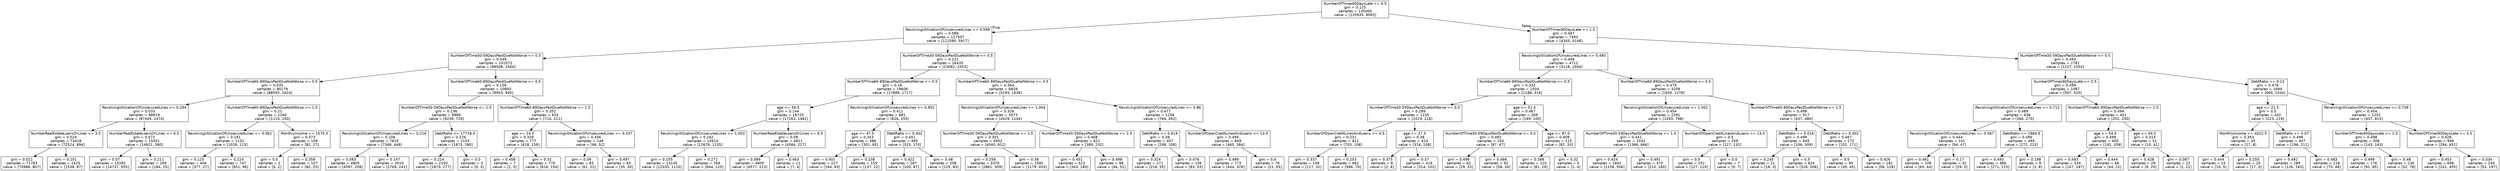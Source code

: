 digraph Tree {
node [shape=box, fontname="helvetica"] ;
edge [fontname="helvetica"] ;
0 [label="NumberOfTimes90DaysLate <= 0.5\ngini = 0.125\nsamples = 135000\nvalue = [125935, 9065]"] ;
1 [label="RevolvingUtilizationOfUnsecuredLines <= 0.599\ngini = 0.089\nsamples = 127507\nvalue = [121590, 5917]"] ;
0 -> 1 [labeldistance=2.5, labelangle=45, headlabel="True"] ;
2 [label="NumberOfTime30-59DaysPastDueNotWorse <= 0.5\ngini = 0.049\nsamples = 101072\nvalue = [98508, 2564]"] ;
1 -> 2 ;
3 [label="NumberOfTime60-89DaysPastDueNotWorse <= 0.5\ngini = 0.035\nsamples = 90179\nvalue = [88555, 1624]"] ;
2 -> 3 ;
4 [label="RevolvingUtilizationOfUnsecuredLines <= 0.294\ngini = 0.033\nsamples = 88919\nvalue = [87445, 1474]"] ;
3 -> 4 ;
5 [label="NumberRealEstateLoansOrLines <= 3.5\ngini = 0.024\nsamples = 73418\nvalue = [72524, 894]"] ;
4 -> 5 ;
6 [label="gini = 0.022\nsamples = 71793\nvalue = [70986, 807]"] ;
5 -> 6 ;
7 [label="gini = 0.101\nsamples = 1625\nvalue = [1538, 87]"] ;
5 -> 7 ;
8 [label="NumberRealEstateLoansOrLines <= 4.5\ngini = 0.072\nsamples = 15501\nvalue = [14921, 580]"] ;
4 -> 8 ;
9 [label="gini = 0.07\nsamples = 15292\nvalue = [14737, 555]"] ;
8 -> 9 ;
10 [label="gini = 0.211\nsamples = 209\nvalue = [184, 25]"] ;
8 -> 10 ;
11 [label="NumberOfTime60-89DaysPastDueNotWorse <= 1.5\ngini = 0.21\nsamples = 1260\nvalue = [1110, 150]"] ;
3 -> 11 ;
12 [label="RevolvingUtilizationOfUnsecuredLines <= 0.061\ngini = 0.191\nsamples = 1151\nvalue = [1028, 123]"] ;
11 -> 12 ;
13 [label="gini = 0.125\nsamples = 404\nvalue = [377, 27]"] ;
12 -> 13 ;
14 [label="gini = 0.224\nsamples = 747\nvalue = [651, 96]"] ;
12 -> 14 ;
15 [label="MonthlyIncome <= 1575.0\ngini = 0.373\nsamples = 109\nvalue = [82, 27]"] ;
11 -> 15 ;
16 [label="gini = 0.0\nsamples = 2\nvalue = [0, 2]"] ;
15 -> 16 ;
17 [label="gini = 0.358\nsamples = 107\nvalue = [82, 25]"] ;
15 -> 17 ;
18 [label="NumberOfTime60-89DaysPastDueNotWorse <= 0.5\ngini = 0.158\nsamples = 10893\nvalue = [9953, 940]"] ;
2 -> 18 ;
19 [label="NumberOfTime30-59DaysPastDueNotWorse <= 1.5\ngini = 0.136\nsamples = 9968\nvalue = [9239, 729]"] ;
18 -> 19 ;
20 [label="RevolvingUtilizationOfUnsecuredLines <= 0.216\ngini = 0.108\nsamples = 7815\nvalue = [7366, 449]"] ;
19 -> 20 ;
21 [label="gini = 0.083\nsamples = 4805\nvalue = [4597, 208]"] ;
20 -> 21 ;
22 [label="gini = 0.147\nsamples = 3010\nvalue = [2769, 241]"] ;
20 -> 22 ;
23 [label="DebtRatio <= 17728.0\ngini = 0.226\nsamples = 2153\nvalue = [1873, 280]"] ;
19 -> 23 ;
24 [label="gini = 0.224\nsamples = 2150\nvalue = [1873, 277]"] ;
23 -> 24 ;
25 [label="gini = 0.0\nsamples = 3\nvalue = [0, 3]"] ;
23 -> 25 ;
26 [label="NumberOfTime60-89DaysPastDueNotWorse <= 1.5\ngini = 0.352\nsamples = 925\nvalue = [714, 211]"] ;
18 -> 26 ;
27 [label="age <= 24.5\ngini = 0.326\nsamples = 777\nvalue = [618, 159]"] ;
26 -> 27 ;
28 [label="gini = 0.408\nsamples = 7\nvalue = [2, 5]"] ;
27 -> 28 ;
29 [label="gini = 0.32\nsamples = 770\nvalue = [616, 154]"] ;
27 -> 29 ;
30 [label="RevolvingUtilizationOfUnsecuredLines <= 0.337\ngini = 0.456\nsamples = 148\nvalue = [96, 52]"] ;
26 -> 30 ;
31 [label="gini = 0.39\nsamples = 83\nvalue = [61, 22]"] ;
30 -> 31 ;
32 [label="gini = 0.497\nsamples = 65\nvalue = [35, 30]"] ;
30 -> 32 ;
33 [label="NumberOfTime30-59DaysPastDueNotWorse <= 0.5\ngini = 0.222\nsamples = 26435\nvalue = [23082, 3353]"] ;
1 -> 33 ;
34 [label="NumberOfTime60-89DaysPastDueNotWorse <= 0.5\ngini = 0.16\nsamples = 19606\nvalue = [17889, 1717]"] ;
33 -> 34 ;
35 [label="age <= 56.5\ngini = 0.144\nsamples = 18725\nvalue = [17263, 1462]"] ;
34 -> 35 ;
36 [label="RevolvingUtilizationOfUnsecuredLines <= 1.003\ngini = 0.162\nsamples = 13914\nvalue = [12679, 1235]"] ;
35 -> 36 ;
37 [label="gini = 0.155\nsamples = 13145\nvalue = [12035, 1110]"] ;
36 -> 37 ;
38 [label="gini = 0.272\nsamples = 769\nvalue = [644, 125]"] ;
36 -> 38 ;
39 [label="NumberRealEstateLoansOrLines <= 6.5\ngini = 0.09\nsamples = 4811\nvalue = [4584, 227]"] ;
35 -> 39 ;
40 [label="gini = 0.089\nsamples = 4800\nvalue = [4577, 223]"] ;
39 -> 40 ;
41 [label="gini = 0.463\nsamples = 11\nvalue = [7, 4]"] ;
39 -> 41 ;
42 [label="RevolvingUtilizationOfUnsecuredLines <= 0.952\ngini = 0.411\nsamples = 881\nvalue = [626, 255]"] ;
34 -> 42 ;
43 [label="age <= 47.5\ngini = 0.343\nsamples = 386\nvalue = [301, 85]"] ;
42 -> 43 ;
44 [label="gini = 0.401\nsamples = 227\nvalue = [164, 63]"] ;
43 -> 44 ;
45 [label="gini = 0.238\nsamples = 159\nvalue = [137, 22]"] ;
43 -> 45 ;
46 [label="DebtRatio <= 0.402\ngini = 0.451\nsamples = 495\nvalue = [325, 170]"] ;
42 -> 46 ;
47 [label="gini = 0.422\nsamples = 287\nvalue = [200, 87]"] ;
46 -> 47 ;
48 [label="gini = 0.48\nsamples = 208\nvalue = [125, 83]"] ;
46 -> 48 ;
49 [label="NumberOfTime60-89DaysPastDueNotWorse <= 0.5\ngini = 0.364\nsamples = 6829\nvalue = [5193, 1636]"] ;
33 -> 49 ;
50 [label="RevolvingUtilizationOfUnsecuredLines <= 1.004\ngini = 0.326\nsamples = 5573\nvalue = [4429, 1144]"] ;
49 -> 50 ;
51 [label="NumberOfTime30-59DaysPastDueNotWorse <= 1.5\ngini = 0.301\nsamples = 4952\nvalue = [4040, 912]"] ;
50 -> 51 ;
52 [label="gini = 0.256\nsamples = 3370\nvalue = [2861, 509]"] ;
51 -> 52 ;
53 [label="gini = 0.38\nsamples = 1582\nvalue = [1179, 403]"] ;
51 -> 53 ;
54 [label="NumberOfTime30-59DaysPastDueNotWorse <= 2.5\ngini = 0.468\nsamples = 621\nvalue = [389, 232]"] ;
50 -> 54 ;
55 [label="gini = 0.451\nsamples = 523\nvalue = [343, 180]"] ;
54 -> 55 ;
56 [label="gini = 0.498\nsamples = 98\nvalue = [46, 52]"] ;
54 -> 56 ;
57 [label="RevolvingUtilizationOfUnsecuredLines <= 0.86\ngini = 0.477\nsamples = 1256\nvalue = [764, 492]"] ;
49 -> 57 ;
58 [label="DebtRatio <= 0.619\ngini = 0.39\nsamples = 407\nvalue = [299, 108]"] ;
57 -> 58 ;
59 [label="gini = 0.324\nsamples = 271\nvalue = [216, 55]"] ;
58 -> 59 ;
60 [label="gini = 0.476\nsamples = 136\nvalue = [83, 53]"] ;
58 -> 60 ;
61 [label="NumberOfOpenCreditLinesAndLoans <= 13.5\ngini = 0.495\nsamples = 849\nvalue = [465, 384]"] ;
57 -> 61 ;
62 [label="gini = 0.489\nsamples = 773\nvalue = [444, 329]"] ;
61 -> 62 ;
63 [label="gini = 0.4\nsamples = 76\nvalue = [21, 55]"] ;
61 -> 63 ;
64 [label="NumberOfTimes90DaysLate <= 1.5\ngini = 0.487\nsamples = 7493\nvalue = [4345, 3148]"] ;
0 -> 64 [labeldistance=2.5, labelangle=-45, headlabel="False"] ;
65 [label="RevolvingUtilizationOfUnsecuredLines <= 0.495\ngini = 0.448\nsamples = 4712\nvalue = [3118, 1594]"] ;
64 -> 65 ;
66 [label="NumberOfTime60-89DaysPastDueNotWorse <= 0.5\ngini = 0.332\nsamples = 1504\nvalue = [1188, 316]"] ;
65 -> 66 ;
67 [label="NumberOfTime30-59DaysPastDueNotWorse <= 0.5\ngini = 0.289\nsamples = 1235\nvalue = [1019, 216]"] ;
66 -> 67 ;
68 [label="NumberOfOpenCreditLinesAndLoans <= 4.5\ngini = 0.231\nsamples = 811\nvalue = [703, 108]"] ;
67 -> 68 ;
69 [label="gini = 0.337\nsamples = 149\nvalue = [117, 32]"] ;
68 -> 69 ;
70 [label="gini = 0.203\nsamples = 662\nvalue = [586, 76]"] ;
68 -> 70 ;
71 [label="age <= 27.5\ngini = 0.38\nsamples = 424\nvalue = [316, 108]"] ;
67 -> 71 ;
72 [label="gini = 0.375\nsamples = 8\nvalue = [2, 6]"] ;
71 -> 72 ;
73 [label="gini = 0.37\nsamples = 416\nvalue = [314, 102]"] ;
71 -> 73 ;
74 [label="age <= 51.5\ngini = 0.467\nsamples = 269\nvalue = [169, 100]"] ;
66 -> 74 ;
75 [label="NumberOfTime30-59DaysPastDueNotWorse <= 0.5\ngini = 0.492\nsamples = 154\nvalue = [87, 67]"] ;
74 -> 75 ;
76 [label="gini = 0.498\nsamples = 62\nvalue = [29, 33]"] ;
75 -> 76 ;
77 [label="gini = 0.466\nsamples = 92\nvalue = [58, 34]"] ;
75 -> 77 ;
78 [label="age <= 87.0\ngini = 0.409\nsamples = 115\nvalue = [82, 33]"] ;
74 -> 78 ;
79 [label="gini = 0.388\nsamples = 110\nvalue = [81, 29]"] ;
78 -> 79 ;
80 [label="gini = 0.32\nsamples = 5\nvalue = [1, 4]"] ;
78 -> 80 ;
81 [label="NumberOfTime60-89DaysPastDueNotWorse <= 0.5\ngini = 0.479\nsamples = 3208\nvalue = [1930, 1278]"] ;
65 -> 81 ;
82 [label="RevolvingUtilizationOfUnsecuredLines <= 1.001\ngini = 0.454\nsamples = 2291\nvalue = [1493, 798]"] ;
81 -> 82 ;
83 [label="NumberOfTime30-59DaysPastDueNotWorse <= 1.5\ngini = 0.441\nsamples = 2032\nvalue = [1366, 666]"] ;
82 -> 83 ;
84 [label="gini = 0.424\nsamples = 1662\nvalue = [1156, 506]"] ;
83 -> 84 ;
85 [label="gini = 0.491\nsamples = 370\nvalue = [210, 160]"] ;
83 -> 85 ;
86 [label="NumberOfOpenCreditLinesAndLoans <= 13.5\ngini = 0.5\nsamples = 259\nvalue = [127, 132]"] ;
82 -> 86 ;
87 [label="gini = 0.5\nsamples = 252\nvalue = [127, 125]"] ;
86 -> 87 ;
88 [label="gini = 0.0\nsamples = 7\nvalue = [0, 7]"] ;
86 -> 88 ;
89 [label="NumberOfTime60-89DaysPastDueNotWorse <= 1.5\ngini = 0.499\nsamples = 917\nvalue = [437, 480]"] ;
81 -> 89 ;
90 [label="DebtRatio <= 0.016\ngini = 0.499\nsamples = 645\nvalue = [336, 309]"] ;
89 -> 90 ;
91 [label="gini = 0.245\nsamples = 21\nvalue = [18, 3]"] ;
90 -> 91 ;
92 [label="gini = 0.5\nsamples = 624\nvalue = [318, 306]"] ;
90 -> 92 ;
93 [label="DebtRatio <= 0.302\ngini = 0.467\nsamples = 272\nvalue = [101, 171]"] ;
89 -> 93 ;
94 [label="gini = 0.5\nsamples = 90\nvalue = [45, 45]"] ;
93 -> 94 ;
95 [label="gini = 0.426\nsamples = 182\nvalue = [56, 126]"] ;
93 -> 95 ;
96 [label="NumberOfTime30-59DaysPastDueNotWorse <= 0.5\ngini = 0.493\nsamples = 2781\nvalue = [1227, 1554]"] ;
64 -> 96 ;
97 [label="NumberOfTimes90DaysLate <= 2.5\ngini = 0.499\nsamples = 1087\nvalue = [567, 520]"] ;
96 -> 97 ;
98 [label="RevolvingUtilizationOfUnsecuredLines <= 0.712\ngini = 0.489\nsamples = 636\nvalue = [366, 270]"] ;
97 -> 98 ;
99 [label="RevolvingUtilizationOfUnsecuredLines <= 0.567\ngini = 0.444\nsamples = 141\nvalue = [94, 47]"] ;
98 -> 99 ;
100 [label="gini = 0.481\nsamples = 109\nvalue = [65, 44]"] ;
99 -> 100 ;
101 [label="gini = 0.17\nsamples = 32\nvalue = [29, 3]"] ;
99 -> 101 ;
102 [label="DebtRatio <= 1984.5\ngini = 0.495\nsamples = 495\nvalue = [272, 223]"] ;
98 -> 102 ;
103 [label="gini = 0.493\nsamples = 486\nvalue = [271, 215]"] ;
102 -> 103 ;
104 [label="gini = 0.198\nsamples = 9\nvalue = [1, 8]"] ;
102 -> 104 ;
105 [label="NumberOfTime60-89DaysPastDueNotWorse <= 1.5\ngini = 0.494\nsamples = 451\nvalue = [201, 250]"] ;
97 -> 105 ;
106 [label="age <= 54.5\ngini = 0.499\nsamples = 400\nvalue = [191, 209]"] ;
105 -> 106 ;
107 [label="gini = 0.493\nsamples = 334\nvalue = [147, 187]"] ;
106 -> 107 ;
108 [label="gini = 0.444\nsamples = 66\nvalue = [44, 22]"] ;
106 -> 108 ;
109 [label="age <= 44.5\ngini = 0.315\nsamples = 51\nvalue = [10, 41]"] ;
105 -> 109 ;
110 [label="gini = 0.428\nsamples = 29\nvalue = [9, 20]"] ;
109 -> 110 ;
111 [label="gini = 0.087\nsamples = 22\nvalue = [1, 21]"] ;
109 -> 111 ;
112 [label="DebtRatio <= 0.13\ngini = 0.476\nsamples = 1694\nvalue = [660, 1034]"] ;
96 -> 112 ;
113 [label="age <= 22.5\ngini = 0.5\nsamples = 442\nvalue = [223, 219]"] ;
112 -> 113 ;
114 [label="MonthlyIncome <= 4022.5\ngini = 0.353\nsamples = 35\nvalue = [27, 8]"] ;
113 -> 114 ;
115 [label="gini = 0.444\nsamples = 15\nvalue = [10, 5]"] ;
114 -> 115 ;
116 [label="gini = 0.255\nsamples = 20\nvalue = [17, 3]"] ;
114 -> 116 ;
117 [label="DebtRatio <= 0.07\ngini = 0.499\nsamples = 407\nvalue = [196, 211]"] ;
113 -> 117 ;
118 [label="gini = 0.492\nsamples = 289\nvalue = [126, 163]"] ;
117 -> 118 ;
119 [label="gini = 0.483\nsamples = 118\nvalue = [70, 48]"] ;
117 -> 119 ;
120 [label="RevolvingUtilizationOfUnsecuredLines <= 0.739\ngini = 0.454\nsamples = 1252\nvalue = [437, 815]"] ;
112 -> 120 ;
121 [label="NumberOfTimes90DaysLate <= 2.5\ngini = 0.498\nsamples = 306\nvalue = [143, 163]"] ;
120 -> 121 ;
122 [label="gini = 0.499\nsamples = 176\nvalue = [91, 85]"] ;
121 -> 122 ;
123 [label="gini = 0.48\nsamples = 130\nvalue = [52, 78]"] ;
121 -> 123 ;
124 [label="NumberOfTimes90DaysLate <= 3.5\ngini = 0.428\nsamples = 946\nvalue = [294, 652]"] ;
120 -> 124 ;
125 [label="gini = 0.453\nsamples = 696\nvalue = [241, 455]"] ;
124 -> 125 ;
126 [label="gini = 0.334\nsamples = 250\nvalue = [53, 197]"] ;
124 -> 126 ;
}